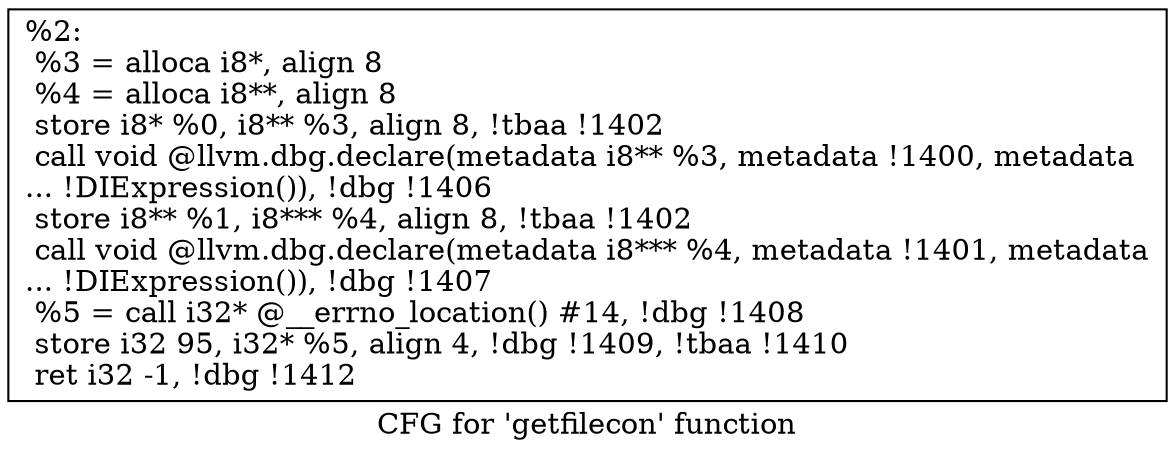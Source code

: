 digraph "CFG for 'getfilecon' function" {
	label="CFG for 'getfilecon' function";

	Node0x22fa710 [shape=record,label="{%2:\l  %3 = alloca i8*, align 8\l  %4 = alloca i8**, align 8\l  store i8* %0, i8** %3, align 8, !tbaa !1402\l  call void @llvm.dbg.declare(metadata i8** %3, metadata !1400, metadata\l... !DIExpression()), !dbg !1406\l  store i8** %1, i8*** %4, align 8, !tbaa !1402\l  call void @llvm.dbg.declare(metadata i8*** %4, metadata !1401, metadata\l... !DIExpression()), !dbg !1407\l  %5 = call i32* @__errno_location() #14, !dbg !1408\l  store i32 95, i32* %5, align 4, !dbg !1409, !tbaa !1410\l  ret i32 -1, !dbg !1412\l}"];
}
